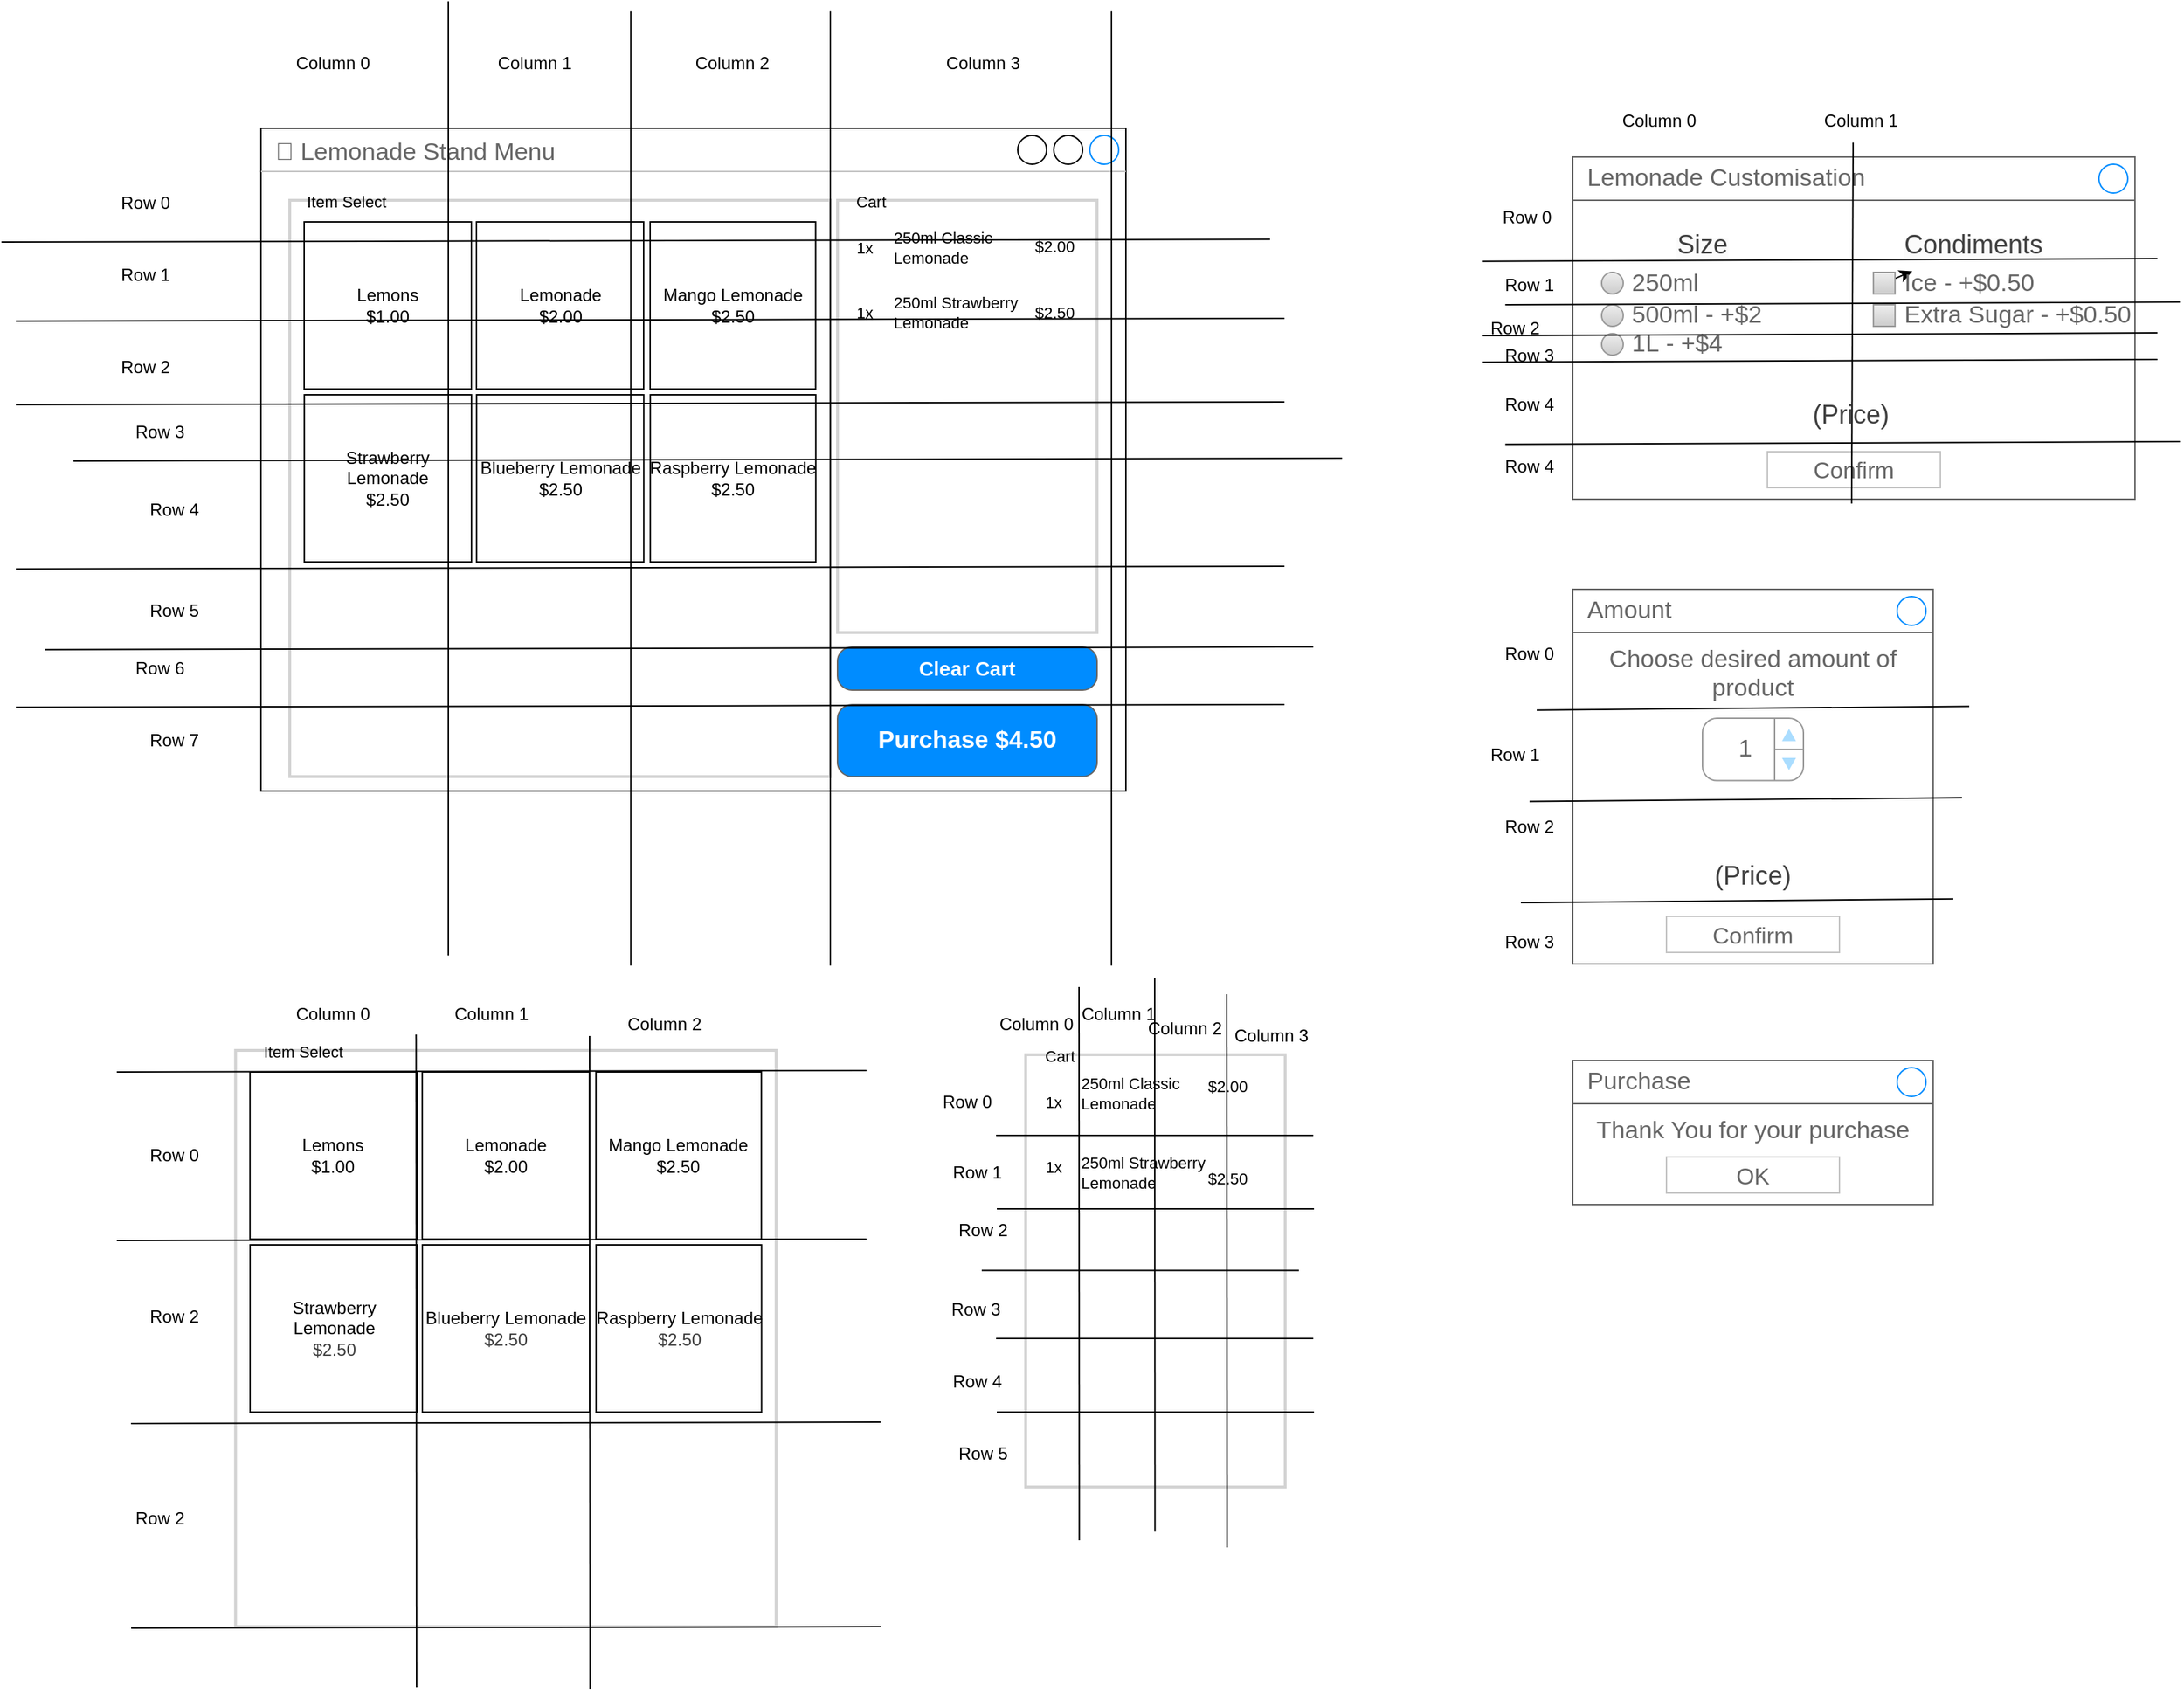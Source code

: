<mxfile>
    <diagram id="gGsw4H8kystXVpl7gZS2" name="Page-1">
        <mxGraphModel dx="2294" dy="1604" grid="1" gridSize="10" guides="1" tooltips="1" connect="1" arrows="1" fold="1" page="1" pageScale="1" pageWidth="850" pageHeight="1100" math="0" shadow="0">
            <root>
                <mxCell id="0"/>
                <mxCell id="1" parent="0"/>
                <mxCell id="2" value="🍋 Lemonade Stand Menu" style="strokeWidth=1;shadow=0;dashed=0;align=center;html=1;shape=mxgraph.mockup.containers.window;align=left;verticalAlign=top;spacingLeft=8;strokeColor2=#008cff;strokeColor3=#c4c4c4;fontColor=#666666;mainText=;fontSize=17;labelBackgroundColor=none;whiteSpace=wrap;" parent="1" vertex="1">
                    <mxGeometry x="50" y="50" width="600" height="460" as="geometry"/>
                </mxCell>
                <mxCell id="3" value="" style="rounded=0;whiteSpace=wrap;html=1;fillColor=none;strokeColor=#d3d3d3;strokeWidth=2;" parent="1" vertex="1">
                    <mxGeometry x="70" y="100" width="375" height="400" as="geometry"/>
                </mxCell>
                <mxCell id="4" value="" style="rounded=0;whiteSpace=wrap;html=1;fillColor=none;strokeColor=#d3d3d3;strokeWidth=2;" parent="1" vertex="1">
                    <mxGeometry x="450" y="100" width="180" height="300" as="geometry"/>
                </mxCell>
                <mxCell id="6" value="Purchase $4.50" style="strokeWidth=1;shadow=0;dashed=0;align=center;html=1;shape=mxgraph.mockup.buttons.button;strokeColor=#666666;fontColor=#ffffff;mainText=;buttonStyle=round;fontSize=17;fontStyle=1;fillColor=#008cff;whiteSpace=wrap;" parent="1" vertex="1">
                    <mxGeometry x="450" y="450" width="180" height="50" as="geometry"/>
                </mxCell>
                <mxCell id="25" value="250ml Classic Lemonade" style="text;html=1;align=left;verticalAlign=middle;whiteSpace=wrap;rounded=0;fontSize=11;" parent="1" vertex="1">
                    <mxGeometry x="487" y="118" width="90" height="30" as="geometry"/>
                </mxCell>
                <mxCell id="31" value="250ml Strawberry Lemonade" style="text;html=1;align=left;verticalAlign=middle;whiteSpace=wrap;rounded=0;fontSize=11;" parent="1" vertex="1">
                    <mxGeometry x="487" y="163" width="90" height="30" as="geometry"/>
                </mxCell>
                <mxCell id="40" value="$2.50" style="text;html=1;align=left;verticalAlign=middle;whiteSpace=wrap;rounded=0;fontSize=11;" parent="1" vertex="1">
                    <mxGeometry x="584.5" y="174" width="30" height="8" as="geometry"/>
                </mxCell>
                <mxCell id="41" value="$2.00" style="text;html=1;align=left;verticalAlign=middle;whiteSpace=wrap;rounded=0;fontSize=11;" parent="1" vertex="1">
                    <mxGeometry x="584.5" y="128" width="30" height="8" as="geometry"/>
                </mxCell>
                <mxCell id="46" value="1x" style="text;html=1;align=center;verticalAlign=middle;whiteSpace=wrap;rounded=0;fontSize=11;" parent="1" vertex="1">
                    <mxGeometry x="454" y="174" width="30" height="8" as="geometry"/>
                </mxCell>
                <mxCell id="48" value="1x" style="text;html=1;align=center;verticalAlign=middle;whiteSpace=wrap;rounded=0;fontSize=11;" parent="1" vertex="1">
                    <mxGeometry x="454" y="129" width="30" height="8" as="geometry"/>
                </mxCell>
                <mxCell id="50" value="Lemons&lt;div&gt;$1.00&lt;/div&gt;" style="whiteSpace=wrap;html=1;aspect=fixed;" parent="1" vertex="1">
                    <mxGeometry x="80" y="115" width="116" height="116" as="geometry"/>
                </mxCell>
                <mxCell id="53" value="&lt;div&gt;&lt;span style=&quot;background-color: transparent;&quot;&gt;Thank You for your purchase&lt;/span&gt;&lt;/div&gt;" style="strokeWidth=1;shadow=0;dashed=0;align=center;html=1;shape=mxgraph.mockup.containers.rrect;rSize=0;strokeColor=#666666;fontColor=#666666;fontSize=17;verticalAlign=top;whiteSpace=wrap;fillColor=#ffffff;spacingTop=32;" parent="1" vertex="1">
                    <mxGeometry x="960" y="697" width="250" height="100" as="geometry"/>
                </mxCell>
                <mxCell id="54" value="Purchase" style="strokeWidth=1;shadow=0;dashed=0;align=center;html=1;shape=mxgraph.mockup.containers.rrect;rSize=0;fontSize=17;fontColor=#666666;strokeColor=#666666;align=left;spacingLeft=8;fillColor=#ffffff;resizeWidth=1;whiteSpace=wrap;" parent="53" vertex="1">
                    <mxGeometry width="250" height="30" relative="1" as="geometry"/>
                </mxCell>
                <mxCell id="55" value="" style="shape=ellipse;strokeColor=#008cff;resizable=0;fillColor=none;html=1;" parent="54" vertex="1">
                    <mxGeometry x="1" y="0.5" width="20" height="20" relative="1" as="geometry">
                        <mxPoint x="-25" y="-10" as="offset"/>
                    </mxGeometry>
                </mxCell>
                <mxCell id="56" value="OK" style="strokeWidth=1;shadow=0;dashed=0;align=center;html=1;shape=mxgraph.mockup.containers.rrect;rSize=0;fontSize=16;fontColor=#666666;strokeColor=#c4c4c4;resizable=0;whiteSpace=wrap;fillColor=#ffffff;" parent="53" vertex="1">
                    <mxGeometry x="0.5" y="1" width="120" height="25" relative="1" as="geometry">
                        <mxPoint x="-60" y="-33" as="offset"/>
                    </mxGeometry>
                </mxCell>
                <mxCell id="57" value="Lemonade&lt;div&gt;$2.00&lt;/div&gt;" style="whiteSpace=wrap;html=1;aspect=fixed;" parent="1" vertex="1">
                    <mxGeometry x="199.5" y="115" width="116" height="116" as="geometry"/>
                </mxCell>
                <mxCell id="60" value="Mango Lemonade&lt;div&gt;$2.50&lt;/div&gt;" style="whiteSpace=wrap;html=1;aspect=fixed;" parent="1" vertex="1">
                    <mxGeometry x="320" y="115" width="114.78" height="116" as="geometry"/>
                </mxCell>
                <mxCell id="68" value="Clear Cart" style="strokeWidth=1;shadow=0;dashed=0;align=center;html=1;shape=mxgraph.mockup.buttons.button;strokeColor=#666666;fontColor=#ffffff;mainText=;buttonStyle=round;fontSize=14;fontStyle=1;fillColor=#008cff;whiteSpace=wrap;" parent="1" vertex="1">
                    <mxGeometry x="450" y="410" width="180" height="30" as="geometry"/>
                </mxCell>
                <mxCell id="72" value="&lt;div&gt;&lt;span style=&quot;background-color: transparent;&quot;&gt;Choose desired amount of product&lt;/span&gt;&lt;/div&gt;" style="strokeWidth=1;shadow=0;dashed=0;align=center;html=1;shape=mxgraph.mockup.containers.rrect;rSize=0;strokeColor=#666666;fontColor=#666666;fontSize=17;verticalAlign=top;whiteSpace=wrap;fillColor=#ffffff;spacingTop=32;" parent="1" vertex="1">
                    <mxGeometry x="960" y="370" width="250" height="260" as="geometry"/>
                </mxCell>
                <mxCell id="73" value="Amount" style="strokeWidth=1;shadow=0;dashed=0;align=center;html=1;shape=mxgraph.mockup.containers.rrect;rSize=0;fontSize=17;fontColor=#666666;strokeColor=#666666;align=left;spacingLeft=8;fillColor=#ffffff;resizeWidth=1;whiteSpace=wrap;" parent="72" vertex="1">
                    <mxGeometry width="250" height="30" relative="1" as="geometry"/>
                </mxCell>
                <mxCell id="74" value="" style="shape=ellipse;strokeColor=#008cff;resizable=0;fillColor=none;html=1;" parent="73" vertex="1">
                    <mxGeometry x="1" y="0.5" width="20" height="20" relative="1" as="geometry">
                        <mxPoint x="-25" y="-10" as="offset"/>
                    </mxGeometry>
                </mxCell>
                <mxCell id="75" value="Confirm" style="strokeWidth=1;shadow=0;dashed=0;align=center;html=1;shape=mxgraph.mockup.containers.rrect;rSize=0;fontSize=16;fontColor=#666666;strokeColor=#c4c4c4;resizable=0;whiteSpace=wrap;fillColor=#ffffff;" parent="72" vertex="1">
                    <mxGeometry x="0.5" y="1" width="120" height="25" relative="1" as="geometry">
                        <mxPoint x="-60" y="-33" as="offset"/>
                    </mxGeometry>
                </mxCell>
                <mxCell id="79" value="&lt;table cellpadding=&quot;0&quot; cellspacing=&quot;0&quot; style=&quot;width:100%;height:100%;&quot;&gt;&lt;tbody&gt;&lt;tr&gt;&lt;td style=&quot;width:85%&quot;&gt;1&lt;/td&gt;&lt;td style=&quot;width:15%&quot;&gt;&lt;/td&gt;&lt;/tr&gt;&lt;/tbody&gt;&lt;/table&gt;" style="strokeWidth=1;shadow=0;dashed=0;align=center;html=1;shape=mxgraph.mockup.forms.spinner;strokeColor=#999999;spinLayout=right;spinStyle=normal;adjStyle=triangle;fillColor=#aaddff;fontSize=17;fontColor=#666666;mainText=;html=1;overflow=fill;aspect=fixed;" parent="72" vertex="1">
                    <mxGeometry x="90" y="89.548" width="70" height="43.244" as="geometry"/>
                </mxCell>
                <mxCell id="236" value="" style="endArrow=none;html=1;" parent="72" edge="1">
                    <mxGeometry width="50" height="50" relative="1" as="geometry">
                        <mxPoint x="275" y="81.23" as="sourcePoint"/>
                        <mxPoint x="-25" y="83.844" as="targetPoint"/>
                    </mxGeometry>
                </mxCell>
                <mxCell id="237" value="" style="endArrow=none;html=1;" parent="72" edge="1">
                    <mxGeometry width="50" height="50" relative="1" as="geometry">
                        <mxPoint x="270" y="144.652" as="sourcePoint"/>
                        <mxPoint x="-30" y="147.266" as="targetPoint"/>
                    </mxGeometry>
                </mxCell>
                <mxCell id="268" value="&lt;span style=&quot;color: rgb(63, 63, 63); font-size: 18px;&quot;&gt;(Price)&lt;/span&gt;" style="text;whiteSpace=wrap;html=1;fontSize=12;align=center;verticalAlign=middle;" parent="72" vertex="1">
                    <mxGeometry x="82.88" y="180" width="84.24" height="37.5" as="geometry"/>
                </mxCell>
                <mxCell id="76" value="Item Select" style="text;html=1;align=left;verticalAlign=middle;whiteSpace=wrap;rounded=0;fontSize=11;" parent="1" vertex="1">
                    <mxGeometry x="80" y="97" width="59.5" height="8" as="geometry"/>
                </mxCell>
                <mxCell id="77" value="Cart" style="text;html=1;align=left;verticalAlign=middle;whiteSpace=wrap;rounded=0;fontSize=11;" parent="1" vertex="1">
                    <mxGeometry x="461" y="97" width="59.5" height="7" as="geometry"/>
                </mxCell>
                <mxCell id="116" value="" style="strokeWidth=1;shadow=0;dashed=0;align=center;html=1;shape=mxgraph.mockup.containers.rrect;rSize=0;strokeColor=#666666;fontColor=#666666;fontSize=17;verticalAlign=top;whiteSpace=wrap;fillColor=#ffffff;spacingTop=32;movable=1;resizable=1;rotatable=1;deletable=1;editable=1;locked=0;connectable=1;" parent="1" vertex="1">
                    <mxGeometry x="960" y="70" width="390" height="237.5" as="geometry"/>
                </mxCell>
                <mxCell id="117" value="Lemonade Customisation" style="strokeWidth=1;shadow=0;dashed=0;align=center;html=1;shape=mxgraph.mockup.containers.rrect;rSize=0;fontSize=17;fontColor=#666666;strokeColor=#666666;align=left;spacingLeft=8;fillColor=#ffffff;resizeWidth=1;whiteSpace=wrap;" parent="116" vertex="1">
                    <mxGeometry width="390" height="30" relative="1" as="geometry"/>
                </mxCell>
                <mxCell id="118" value="" style="shape=ellipse;strokeColor=#008cff;resizable=0;fillColor=none;html=1;" parent="117" vertex="1">
                    <mxGeometry x="1" y="0.5" width="20" height="20" relative="1" as="geometry">
                        <mxPoint x="-25" y="-10" as="offset"/>
                    </mxGeometry>
                </mxCell>
                <mxCell id="119" value="Confirm" style="strokeWidth=1;shadow=0;dashed=0;align=center;html=1;shape=mxgraph.mockup.containers.rrect;rSize=0;fontSize=16;fontColor=#666666;strokeColor=#c4c4c4;resizable=0;whiteSpace=wrap;fillColor=#ffffff;" parent="116" vertex="1">
                    <mxGeometry x="0.5" y="1" width="120" height="25" relative="1" as="geometry">
                        <mxPoint x="-60" y="-33" as="offset"/>
                    </mxGeometry>
                </mxCell>
                <mxCell id="121" value="&lt;span style=&quot;color: rgb(63, 63, 63); font-family: Helvetica; font-style: normal; font-variant-ligatures: normal; font-variant-caps: normal; font-weight: 400; letter-spacing: normal; orphans: 2; text-indent: 0px; text-transform: none; widows: 2; word-spacing: 0px; -webkit-text-stroke-width: 0px; white-space: normal; background-color: rgb(251, 251, 251); text-decoration-thickness: initial; text-decoration-style: initial; text-decoration-color: initial; float: none; display: inline !important;&quot;&gt;&lt;font style=&quot;font-size: 18px;&quot;&gt;Size&lt;/font&gt;&lt;/span&gt;" style="text;whiteSpace=wrap;html=1;fontSize=12;align=center;verticalAlign=middle;" parent="116" vertex="1">
                    <mxGeometry x="48.36" y="42.5" width="84.24" height="37.5" as="geometry"/>
                </mxCell>
                <mxCell id="122" value="&lt;span style=&quot;color: rgb(63, 63, 63); font-family: Helvetica; font-style: normal; font-variant-ligatures: normal; font-variant-caps: normal; font-weight: 400; letter-spacing: normal; orphans: 2; text-indent: 0px; text-transform: none; widows: 2; word-spacing: 0px; -webkit-text-stroke-width: 0px; white-space: normal; background-color: rgb(251, 251, 251); text-decoration-thickness: initial; text-decoration-style: initial; text-decoration-color: initial; float: none; display: inline !important;&quot;&gt;&lt;font style=&quot;font-size: 18px;&quot;&gt;Condiments&lt;/font&gt;&lt;/span&gt;" style="text;whiteSpace=wrap;html=1;fontSize=12;align=center;verticalAlign=middle;" parent="116" vertex="1">
                    <mxGeometry x="235.56" y="42.5" width="84.24" height="37.5" as="geometry"/>
                </mxCell>
                <mxCell id="123" value="250ml" style="shape=ellipse;fillColor=#eeeeee;strokeColor=#999999;gradientColor=#cccccc;html=1;align=left;spacingLeft=4;fontSize=17;fontColor=#666666;labelPosition=right;shadow=0;movable=1;resizable=1;rotatable=1;deletable=1;editable=1;locked=0;connectable=1;" parent="116" vertex="1">
                    <mxGeometry x="20" y="80" width="15" height="15" as="geometry"/>
                </mxCell>
                <mxCell id="124" value="500ml - +$2" style="shape=ellipse;fillColor=#eeeeee;strokeColor=#999999;gradientColor=#cccccc;html=1;align=left;spacingLeft=4;fontSize=17;fontColor=#666666;labelPosition=right;shadow=0;movable=1;resizable=1;rotatable=1;deletable=1;editable=1;locked=0;connectable=1;" parent="116" vertex="1">
                    <mxGeometry x="20" y="102.5" width="15" height="15" as="geometry"/>
                </mxCell>
                <mxCell id="125" value="1L&amp;nbsp;&lt;span style=&quot;color: rgb(102, 102, 102);&quot;&gt;- +$4&lt;/span&gt;" style="shape=ellipse;fillColor=#eeeeee;strokeColor=#999999;gradientColor=#cccccc;html=1;align=left;spacingLeft=4;fontSize=17;fontColor=#666666;labelPosition=right;shadow=0;movable=1;resizable=1;rotatable=1;deletable=1;editable=1;locked=0;connectable=1;" parent="116" vertex="1">
                    <mxGeometry x="20" y="122.5" width="15" height="15" as="geometry"/>
                </mxCell>
                <mxCell id="245" value="" style="edgeStyle=none;html=1;" parent="116" source="126" target="122" edge="1">
                    <mxGeometry relative="1" as="geometry"/>
                </mxCell>
                <mxCell id="126" value="Ice - +$0.50" style="strokeWidth=1;shadow=0;dashed=0;align=center;html=1;shape=mxgraph.mockup.forms.rrect;rSize=0;fillColor=#eeeeee;strokeColor=#999999;gradientColor=#cccccc;align=left;spacingLeft=4;fontSize=17;fontColor=#666666;labelPosition=right;movable=1;resizable=1;rotatable=1;deletable=1;editable=1;locked=0;connectable=1;" parent="116" vertex="1">
                    <mxGeometry x="208.56" y="80" width="15" height="15" as="geometry"/>
                </mxCell>
                <mxCell id="127" value="Extra&amp;nbsp;&lt;span style=&quot;background-color: transparent;&quot;&gt;Sugar - +$0.50&lt;/span&gt;" style="strokeWidth=1;shadow=0;dashed=0;align=center;html=1;shape=mxgraph.mockup.forms.rrect;rSize=0;fillColor=#eeeeee;strokeColor=#999999;gradientColor=#cccccc;align=left;spacingLeft=4;fontSize=17;fontColor=#666666;labelPosition=right;movable=1;resizable=1;rotatable=1;deletable=1;editable=1;locked=0;connectable=1;" parent="116" vertex="1">
                    <mxGeometry x="208.56" y="102.5" width="15" height="15" as="geometry"/>
                </mxCell>
                <mxCell id="219" value="" style="endArrow=none;html=1;" parent="116" edge="1">
                    <mxGeometry width="50" height="50" relative="1" as="geometry">
                        <mxPoint x="405.6" y="70.5" as="sourcePoint"/>
                        <mxPoint x="-62.4" y="72.38" as="targetPoint"/>
                    </mxGeometry>
                </mxCell>
                <mxCell id="220" value="" style="endArrow=none;html=1;" parent="116" edge="1">
                    <mxGeometry width="50" height="50" relative="1" as="geometry">
                        <mxPoint x="421.2" y="100.62" as="sourcePoint"/>
                        <mxPoint x="-46.8" y="102.5" as="targetPoint"/>
                    </mxGeometry>
                </mxCell>
                <mxCell id="221" value="" style="endArrow=none;html=1;" parent="116" edge="1">
                    <mxGeometry width="50" height="50" relative="1" as="geometry">
                        <mxPoint x="405.6" y="122.06" as="sourcePoint"/>
                        <mxPoint x="-62.4" y="123.94" as="targetPoint"/>
                    </mxGeometry>
                </mxCell>
                <mxCell id="222" value="" style="endArrow=none;html=1;" parent="116" edge="1">
                    <mxGeometry width="50" height="50" relative="1" as="geometry">
                        <mxPoint x="405.6" y="140.5" as="sourcePoint"/>
                        <mxPoint x="-62.4" y="142.38" as="targetPoint"/>
                    </mxGeometry>
                </mxCell>
                <mxCell id="223" value="" style="endArrow=none;html=1;" parent="116" edge="1">
                    <mxGeometry width="50" height="50" relative="1" as="geometry">
                        <mxPoint x="194.485" y="-10" as="sourcePoint"/>
                        <mxPoint x="193.44" y="240.5" as="targetPoint"/>
                    </mxGeometry>
                </mxCell>
                <mxCell id="241" value="&lt;span style=&quot;color: rgb(63, 63, 63); font-size: 18px;&quot;&gt;(Price)&lt;/span&gt;" style="text;whiteSpace=wrap;html=1;fontSize=12;align=center;verticalAlign=middle;" parent="116" vertex="1">
                    <mxGeometry x="151.32" y="160" width="84.24" height="37.5" as="geometry"/>
                </mxCell>
                <mxCell id="243" value="" style="endArrow=none;html=1;" parent="116" edge="1">
                    <mxGeometry width="50" height="50" relative="1" as="geometry">
                        <mxPoint x="421.2" y="197.5" as="sourcePoint"/>
                        <mxPoint x="-46.8" y="199.38" as="targetPoint"/>
                    </mxGeometry>
                </mxCell>
                <mxCell id="138" value="&lt;span style=&quot;color: rgb(0, 0, 0);&quot;&gt;Strawberry Lemonade&lt;/span&gt;&lt;div&gt;&lt;span style=&quot;color: rgb(0, 0, 0);&quot;&gt;$2.50&lt;/span&gt;&lt;/div&gt;" style="whiteSpace=wrap;html=1;aspect=fixed;" parent="1" vertex="1">
                    <mxGeometry x="80.11" y="235" width="116" height="116" as="geometry"/>
                </mxCell>
                <mxCell id="139" value="&lt;span style=&quot;color: rgb(0, 0, 0);&quot;&gt;Blueberry Lemonade&lt;/span&gt;&lt;div&gt;&lt;span style=&quot;color: rgb(0, 0, 0);&quot;&gt;$2.50&lt;/span&gt;&lt;/div&gt;" style="whiteSpace=wrap;html=1;aspect=fixed;" parent="1" vertex="1">
                    <mxGeometry x="199.61" y="235" width="116" height="116" as="geometry"/>
                </mxCell>
                <mxCell id="140" value="&lt;span style=&quot;color: rgb(0, 0, 0);&quot;&gt;Raspberry&amp;nbsp;&lt;/span&gt;&lt;span style=&quot;background-color: transparent;&quot;&gt;Lemonade&lt;/span&gt;&lt;div&gt;&lt;span style=&quot;background-color: transparent;&quot;&gt;$2.50&lt;/span&gt;&lt;/div&gt;" style="whiteSpace=wrap;html=1;aspect=fixed;" parent="1" vertex="1">
                    <mxGeometry x="320.11" y="235" width="114.78" height="116" as="geometry"/>
                </mxCell>
                <mxCell id="135" value="" style="endArrow=none;html=1;" parent="1" edge="1">
                    <mxGeometry width="50" height="50" relative="1" as="geometry">
                        <mxPoint x="306.61" y="631.12" as="sourcePoint"/>
                        <mxPoint x="306.61" y="-31.12" as="targetPoint"/>
                    </mxGeometry>
                </mxCell>
                <mxCell id="141" value="" style="endArrow=none;html=1;" parent="1" edge="1">
                    <mxGeometry width="50" height="50" relative="1" as="geometry">
                        <mxPoint x="180" y="624.12" as="sourcePoint"/>
                        <mxPoint x="180" y="-38.12" as="targetPoint"/>
                    </mxGeometry>
                </mxCell>
                <mxCell id="142" value="" style="endArrow=none;html=1;" parent="1" edge="1">
                    <mxGeometry width="50" height="50" relative="1" as="geometry">
                        <mxPoint x="445" y="631.12" as="sourcePoint"/>
                        <mxPoint x="445" y="-31.12" as="targetPoint"/>
                    </mxGeometry>
                </mxCell>
                <mxCell id="144" value="Column 0" style="text;html=1;align=center;verticalAlign=middle;whiteSpace=wrap;rounded=0;" parent="1" vertex="1">
                    <mxGeometry x="70" y="-10" width="60" height="30" as="geometry"/>
                </mxCell>
                <mxCell id="145" value="Column 1" style="text;html=1;align=center;verticalAlign=middle;whiteSpace=wrap;rounded=0;" parent="1" vertex="1">
                    <mxGeometry x="210" y="-10" width="60" height="30" as="geometry"/>
                </mxCell>
                <mxCell id="146" value="Column 2" style="text;html=1;align=center;verticalAlign=middle;whiteSpace=wrap;rounded=0;" parent="1" vertex="1">
                    <mxGeometry x="347.39" y="-10" width="60" height="30" as="geometry"/>
                </mxCell>
                <mxCell id="147" value="Column 3" style="text;html=1;align=center;verticalAlign=middle;whiteSpace=wrap;rounded=0;" parent="1" vertex="1">
                    <mxGeometry x="520.5" y="-10" width="60" height="30" as="geometry"/>
                </mxCell>
                <mxCell id="148" value="" style="endArrow=none;html=1;" parent="1" edge="1">
                    <mxGeometry width="50" height="50" relative="1" as="geometry">
                        <mxPoint x="640" y="631.12" as="sourcePoint"/>
                        <mxPoint x="640" y="-31.12" as="targetPoint"/>
                    </mxGeometry>
                </mxCell>
                <mxCell id="149" value="" style="endArrow=none;html=1;" parent="1" edge="1">
                    <mxGeometry width="50" height="50" relative="1" as="geometry">
                        <mxPoint x="800" y="279.06" as="sourcePoint"/>
                        <mxPoint x="-80" y="280.94" as="targetPoint"/>
                    </mxGeometry>
                </mxCell>
                <mxCell id="150" value="" style="endArrow=none;html=1;" parent="1" edge="1">
                    <mxGeometry width="50" height="50" relative="1" as="geometry">
                        <mxPoint x="780" y="410" as="sourcePoint"/>
                        <mxPoint x="-100" y="411.88" as="targetPoint"/>
                    </mxGeometry>
                </mxCell>
                <mxCell id="151" value="" style="endArrow=none;html=1;" parent="1" edge="1">
                    <mxGeometry width="50" height="50" relative="1" as="geometry">
                        <mxPoint x="760" y="182" as="sourcePoint"/>
                        <mxPoint x="-120" y="183.88" as="targetPoint"/>
                    </mxGeometry>
                </mxCell>
                <mxCell id="152" value="" style="endArrow=none;html=1;" parent="1" edge="1">
                    <mxGeometry width="50" height="50" relative="1" as="geometry">
                        <mxPoint x="760" y="450" as="sourcePoint"/>
                        <mxPoint x="-120" y="451.88" as="targetPoint"/>
                    </mxGeometry>
                </mxCell>
                <mxCell id="153" value="" style="endArrow=none;html=1;" parent="1" edge="1">
                    <mxGeometry width="50" height="50" relative="1" as="geometry">
                        <mxPoint x="760" y="354" as="sourcePoint"/>
                        <mxPoint x="-120" y="355.88" as="targetPoint"/>
                    </mxGeometry>
                </mxCell>
                <mxCell id="154" value="" style="endArrow=none;html=1;" parent="1" edge="1">
                    <mxGeometry width="50" height="50" relative="1" as="geometry">
                        <mxPoint x="760" y="240" as="sourcePoint"/>
                        <mxPoint x="-120" y="241.88" as="targetPoint"/>
                    </mxGeometry>
                </mxCell>
                <mxCell id="155" value="" style="endArrow=none;html=1;" parent="1" edge="1">
                    <mxGeometry width="50" height="50" relative="1" as="geometry">
                        <mxPoint x="750" y="127.12" as="sourcePoint"/>
                        <mxPoint x="-130" y="129.0" as="targetPoint"/>
                    </mxGeometry>
                </mxCell>
                <mxCell id="156" value="Row 0" style="text;html=1;align=center;verticalAlign=middle;whiteSpace=wrap;rounded=0;" parent="1" vertex="1">
                    <mxGeometry x="-60" y="87" width="60" height="30" as="geometry"/>
                </mxCell>
                <mxCell id="157" value="Row 1" style="text;html=1;align=center;verticalAlign=middle;whiteSpace=wrap;rounded=0;" parent="1" vertex="1">
                    <mxGeometry x="-60" y="137" width="60" height="30" as="geometry"/>
                </mxCell>
                <mxCell id="158" value="Row 2" style="text;html=1;align=center;verticalAlign=middle;whiteSpace=wrap;rounded=0;" parent="1" vertex="1">
                    <mxGeometry x="-60" y="201" width="60" height="30" as="geometry"/>
                </mxCell>
                <mxCell id="159" value="Row 3" style="text;html=1;align=center;verticalAlign=middle;whiteSpace=wrap;rounded=0;" parent="1" vertex="1">
                    <mxGeometry x="-50" y="245.5" width="60" height="30" as="geometry"/>
                </mxCell>
                <mxCell id="160" value="Row 4" style="text;html=1;align=center;verticalAlign=middle;whiteSpace=wrap;rounded=0;" parent="1" vertex="1">
                    <mxGeometry x="-40" y="300" width="60" height="30" as="geometry"/>
                </mxCell>
                <mxCell id="161" value="Row 5" style="text;html=1;align=center;verticalAlign=middle;whiteSpace=wrap;rounded=0;" parent="1" vertex="1">
                    <mxGeometry x="-40" y="370" width="60" height="30" as="geometry"/>
                </mxCell>
                <mxCell id="162" value="Row 6" style="text;html=1;align=center;verticalAlign=middle;whiteSpace=wrap;rounded=0;" parent="1" vertex="1">
                    <mxGeometry x="-50" y="410" width="60" height="30" as="geometry"/>
                </mxCell>
                <mxCell id="163" value="Row 7" style="text;html=1;align=center;verticalAlign=middle;whiteSpace=wrap;rounded=0;" parent="1" vertex="1">
                    <mxGeometry x="-40" y="460" width="60" height="30" as="geometry"/>
                </mxCell>
                <mxCell id="165" value="" style="rounded=0;whiteSpace=wrap;html=1;fillColor=none;strokeColor=#d3d3d3;strokeWidth=2;" parent="1" vertex="1">
                    <mxGeometry x="32.39" y="690" width="375" height="400" as="geometry"/>
                </mxCell>
                <mxCell id="166" value="Lemons&lt;div&gt;$1.00&lt;/div&gt;" style="whiteSpace=wrap;html=1;aspect=fixed;" parent="1" vertex="1">
                    <mxGeometry x="42.39" y="705" width="116" height="116" as="geometry"/>
                </mxCell>
                <mxCell id="167" value="Lemonade&lt;div&gt;$2.00&lt;/div&gt;" style="whiteSpace=wrap;html=1;aspect=fixed;" parent="1" vertex="1">
                    <mxGeometry x="161.89" y="705" width="116" height="116" as="geometry"/>
                </mxCell>
                <mxCell id="168" value="Mango Lemonade&lt;div&gt;$2.50&lt;/div&gt;" style="whiteSpace=wrap;html=1;aspect=fixed;" parent="1" vertex="1">
                    <mxGeometry x="282.39" y="705" width="114.78" height="116" as="geometry"/>
                </mxCell>
                <mxCell id="169" value="&lt;span style=&quot;color: rgb(0, 0, 0);&quot;&gt;Strawberry Lemonade&lt;/span&gt;&lt;div&gt;&lt;span style=&quot;color: rgb(0, 0, 0);&quot;&gt;&lt;span style=&quot;color: rgb(63, 63, 63);&quot;&gt;$2.50&lt;/span&gt;&lt;/span&gt;&lt;/div&gt;" style="whiteSpace=wrap;html=1;aspect=fixed;" parent="1" vertex="1">
                    <mxGeometry x="42.5" y="825" width="116" height="116" as="geometry"/>
                </mxCell>
                <mxCell id="170" value="&lt;span style=&quot;color: rgb(0, 0, 0);&quot;&gt;Blueberry Lemonade&lt;/span&gt;&lt;div&gt;&lt;span style=&quot;color: rgb(0, 0, 0);&quot;&gt;&lt;span style=&quot;color: rgb(63, 63, 63);&quot;&gt;$2.50&lt;/span&gt;&lt;/span&gt;&lt;/div&gt;" style="whiteSpace=wrap;html=1;aspect=fixed;" parent="1" vertex="1">
                    <mxGeometry x="162" y="825" width="116" height="116" as="geometry"/>
                </mxCell>
                <mxCell id="171" value="&lt;span style=&quot;color: rgb(0, 0, 0);&quot;&gt;Raspberry&amp;nbsp;&lt;/span&gt;&lt;span style=&quot;background-color: transparent;&quot;&gt;Lemonade&lt;/span&gt;&lt;div&gt;&lt;span style=&quot;color: rgb(63, 63, 63);&quot;&gt;$2.50&lt;/span&gt;&lt;span style=&quot;background-color: transparent;&quot;&gt;&lt;/span&gt;&lt;/div&gt;" style="whiteSpace=wrap;html=1;aspect=fixed;" parent="1" vertex="1">
                    <mxGeometry x="282.5" y="825" width="114.78" height="116" as="geometry"/>
                </mxCell>
                <mxCell id="172" value="Item Select" style="text;html=1;align=left;verticalAlign=middle;whiteSpace=wrap;rounded=0;fontSize=11;" parent="1" vertex="1">
                    <mxGeometry x="50.39" y="687" width="59.5" height="8" as="geometry"/>
                </mxCell>
                <mxCell id="177" value="" style="endArrow=none;html=1;" parent="1" edge="1">
                    <mxGeometry width="50" height="50" relative="1" as="geometry">
                        <mxPoint x="470" y="821" as="sourcePoint"/>
                        <mxPoint x="-50" y="822" as="targetPoint"/>
                    </mxGeometry>
                </mxCell>
                <mxCell id="179" value="" style="endArrow=none;html=1;" parent="1" edge="1">
                    <mxGeometry width="50" height="50" relative="1" as="geometry">
                        <mxPoint x="479.89" y="948" as="sourcePoint"/>
                        <mxPoint x="-40.11" y="949" as="targetPoint"/>
                    </mxGeometry>
                </mxCell>
                <mxCell id="180" value="" style="endArrow=none;html=1;" parent="1" edge="1">
                    <mxGeometry width="50" height="50" relative="1" as="geometry">
                        <mxPoint x="470" y="704" as="sourcePoint"/>
                        <mxPoint x="-50" y="705" as="targetPoint"/>
                    </mxGeometry>
                </mxCell>
                <mxCell id="181" value="" style="endArrow=none;html=1;" parent="1" edge="1">
                    <mxGeometry width="50" height="50" relative="1" as="geometry">
                        <mxPoint x="480" y="1090" as="sourcePoint"/>
                        <mxPoint x="-40" y="1091" as="targetPoint"/>
                    </mxGeometry>
                </mxCell>
                <mxCell id="182" value="Row 0" style="text;html=1;align=center;verticalAlign=middle;whiteSpace=wrap;rounded=0;" parent="1" vertex="1">
                    <mxGeometry x="-40" y="748" width="60" height="30" as="geometry"/>
                </mxCell>
                <mxCell id="183" value="Row 2" style="text;html=1;align=center;verticalAlign=middle;whiteSpace=wrap;rounded=0;" parent="1" vertex="1">
                    <mxGeometry x="-40" y="860" width="60" height="30" as="geometry"/>
                </mxCell>
                <mxCell id="184" value="Row 2" style="text;html=1;align=center;verticalAlign=middle;whiteSpace=wrap;rounded=0;" parent="1" vertex="1">
                    <mxGeometry x="-50" y="1000" width="60" height="30" as="geometry"/>
                </mxCell>
                <mxCell id="185" value="" style="rounded=0;whiteSpace=wrap;html=1;fillColor=none;strokeColor=#d3d3d3;strokeWidth=2;" parent="1" vertex="1">
                    <mxGeometry x="580.5" y="693" width="180" height="300" as="geometry"/>
                </mxCell>
                <mxCell id="186" value="250ml Classic Lemonade" style="text;html=1;align=left;verticalAlign=middle;whiteSpace=wrap;rounded=0;fontSize=11;" parent="1" vertex="1">
                    <mxGeometry x="616.5" y="705" width="90" height="30" as="geometry"/>
                </mxCell>
                <mxCell id="187" value="250ml Strawberry Lemonade" style="text;html=1;align=left;verticalAlign=middle;whiteSpace=wrap;rounded=0;fontSize=11;" parent="1" vertex="1">
                    <mxGeometry x="616.5" y="760" width="90" height="30" as="geometry"/>
                </mxCell>
                <mxCell id="188" value="$2.50" style="text;html=1;align=left;verticalAlign=middle;whiteSpace=wrap;rounded=0;fontSize=11;" parent="1" vertex="1">
                    <mxGeometry x="704.5" y="775" width="30" height="8" as="geometry"/>
                </mxCell>
                <mxCell id="189" value="$2.00" style="text;html=1;align=left;verticalAlign=middle;whiteSpace=wrap;rounded=0;fontSize=11;" parent="1" vertex="1">
                    <mxGeometry x="704.5" y="711" width="30" height="8" as="geometry"/>
                </mxCell>
                <mxCell id="190" value="1x" style="text;html=1;align=center;verticalAlign=middle;whiteSpace=wrap;rounded=0;fontSize=11;" parent="1" vertex="1">
                    <mxGeometry x="584.5" y="767" width="30" height="8" as="geometry"/>
                </mxCell>
                <mxCell id="191" value="1x" style="text;html=1;align=center;verticalAlign=middle;whiteSpace=wrap;rounded=0;fontSize=11;" parent="1" vertex="1">
                    <mxGeometry x="584.5" y="722" width="30" height="8" as="geometry"/>
                </mxCell>
                <mxCell id="192" value="Cart" style="text;html=1;align=left;verticalAlign=middle;whiteSpace=wrap;rounded=0;fontSize=11;" parent="1" vertex="1">
                    <mxGeometry x="591.5" y="690" width="59.5" height="7" as="geometry"/>
                </mxCell>
                <mxCell id="194" value="" style="endArrow=none;html=1;" parent="1" edge="1">
                    <mxGeometry width="50" height="50" relative="1" as="geometry">
                        <mxPoint x="780" y="749" as="sourcePoint"/>
                        <mxPoint x="560" y="749" as="targetPoint"/>
                    </mxGeometry>
                </mxCell>
                <mxCell id="195" value="" style="endArrow=none;html=1;" parent="1" edge="1">
                    <mxGeometry width="50" height="50" relative="1" as="geometry">
                        <mxPoint x="780.5" y="800" as="sourcePoint"/>
                        <mxPoint x="560.5" y="800" as="targetPoint"/>
                    </mxGeometry>
                </mxCell>
                <mxCell id="197" value="" style="endArrow=none;html=1;" parent="1" edge="1">
                    <mxGeometry width="50" height="50" relative="1" as="geometry">
                        <mxPoint x="770" y="842.7" as="sourcePoint"/>
                        <mxPoint x="550" y="842.7" as="targetPoint"/>
                    </mxGeometry>
                </mxCell>
                <mxCell id="198" value="" style="endArrow=none;html=1;" parent="1" edge="1">
                    <mxGeometry width="50" height="50" relative="1" as="geometry">
                        <mxPoint x="780" y="890" as="sourcePoint"/>
                        <mxPoint x="560" y="890" as="targetPoint"/>
                    </mxGeometry>
                </mxCell>
                <mxCell id="199" value="" style="endArrow=none;html=1;" parent="1" edge="1">
                    <mxGeometry width="50" height="50" relative="1" as="geometry">
                        <mxPoint x="780.5" y="941" as="sourcePoint"/>
                        <mxPoint x="560.5" y="941" as="targetPoint"/>
                    </mxGeometry>
                </mxCell>
                <mxCell id="200" value="Row 0" style="text;html=1;align=center;verticalAlign=middle;whiteSpace=wrap;rounded=0;" parent="1" vertex="1">
                    <mxGeometry x="510" y="711" width="60" height="30" as="geometry"/>
                </mxCell>
                <mxCell id="201" value="Row 1" style="text;html=1;align=center;verticalAlign=middle;whiteSpace=wrap;rounded=0;" parent="1" vertex="1">
                    <mxGeometry x="517" y="760" width="60" height="30" as="geometry"/>
                </mxCell>
                <mxCell id="202" value="Row 2" style="text;html=1;align=center;verticalAlign=middle;whiteSpace=wrap;rounded=0;" parent="1" vertex="1">
                    <mxGeometry x="520.5" y="805" width="60" height="20" as="geometry"/>
                </mxCell>
                <mxCell id="204" value="Row 3" style="text;html=1;align=center;verticalAlign=middle;whiteSpace=wrap;rounded=0;" parent="1" vertex="1">
                    <mxGeometry x="516" y="860" width="60" height="20" as="geometry"/>
                </mxCell>
                <mxCell id="205" value="Row 4" style="text;html=1;align=center;verticalAlign=middle;whiteSpace=wrap;rounded=0;" parent="1" vertex="1">
                    <mxGeometry x="517" y="910" width="60" height="20" as="geometry"/>
                </mxCell>
                <mxCell id="206" value="Row 5" style="text;html=1;align=center;verticalAlign=middle;whiteSpace=wrap;rounded=0;" parent="1" vertex="1">
                    <mxGeometry x="520.5" y="960" width="60" height="20" as="geometry"/>
                </mxCell>
                <mxCell id="207" value="" style="endArrow=none;html=1;" parent="1" edge="1">
                    <mxGeometry width="50" height="50" relative="1" as="geometry">
                        <mxPoint x="670" y="640" as="sourcePoint"/>
                        <mxPoint x="670.2" y="1024" as="targetPoint"/>
                    </mxGeometry>
                </mxCell>
                <mxCell id="208" value="" style="endArrow=none;html=1;" parent="1" edge="1">
                    <mxGeometry width="50" height="50" relative="1" as="geometry">
                        <mxPoint x="617.5" y="646" as="sourcePoint"/>
                        <mxPoint x="617.7" y="1030" as="targetPoint"/>
                    </mxGeometry>
                </mxCell>
                <mxCell id="209" value="" style="endArrow=none;html=1;" parent="1" edge="1">
                    <mxGeometry width="50" height="50" relative="1" as="geometry">
                        <mxPoint x="720" y="651" as="sourcePoint"/>
                        <mxPoint x="720.2" y="1035" as="targetPoint"/>
                    </mxGeometry>
                </mxCell>
                <mxCell id="210" value="Column 0" style="text;html=1;align=center;verticalAlign=middle;whiteSpace=wrap;rounded=0;" parent="1" vertex="1">
                    <mxGeometry x="557.5" y="657" width="60" height="30" as="geometry"/>
                </mxCell>
                <mxCell id="211" value="Column 1" style="text;html=1;align=center;verticalAlign=middle;whiteSpace=wrap;rounded=0;" parent="1" vertex="1">
                    <mxGeometry x="614.5" y="650" width="60" height="30" as="geometry"/>
                </mxCell>
                <mxCell id="212" value="Column 2" style="text;html=1;align=center;verticalAlign=middle;whiteSpace=wrap;rounded=0;" parent="1" vertex="1">
                    <mxGeometry x="660.5" y="660" width="60" height="30" as="geometry"/>
                </mxCell>
                <mxCell id="213" value="Column 3" style="text;html=1;align=center;verticalAlign=middle;whiteSpace=wrap;rounded=0;" parent="1" vertex="1">
                    <mxGeometry x="720.5" y="665" width="60" height="30" as="geometry"/>
                </mxCell>
                <mxCell id="214" value="" style="endArrow=none;html=1;" parent="1" edge="1">
                    <mxGeometry width="50" height="50" relative="1" as="geometry">
                        <mxPoint x="157.67" y="679" as="sourcePoint"/>
                        <mxPoint x="158" y="1132" as="targetPoint"/>
                    </mxGeometry>
                </mxCell>
                <mxCell id="215" value="" style="endArrow=none;html=1;" parent="1" edge="1">
                    <mxGeometry width="50" height="50" relative="1" as="geometry">
                        <mxPoint x="278" y="680" as="sourcePoint"/>
                        <mxPoint x="278.33" y="1133" as="targetPoint"/>
                    </mxGeometry>
                </mxCell>
                <mxCell id="216" value="Column 0" style="text;html=1;align=center;verticalAlign=middle;whiteSpace=wrap;rounded=0;" parent="1" vertex="1">
                    <mxGeometry x="70" y="650" width="60" height="30" as="geometry"/>
                </mxCell>
                <mxCell id="217" value="Column 1" style="text;html=1;align=center;verticalAlign=middle;whiteSpace=wrap;rounded=0;" parent="1" vertex="1">
                    <mxGeometry x="180" y="650" width="60" height="30" as="geometry"/>
                </mxCell>
                <mxCell id="218" value="Column 2" style="text;html=1;align=center;verticalAlign=middle;whiteSpace=wrap;rounded=0;" parent="1" vertex="1">
                    <mxGeometry x="300" y="657" width="60" height="30" as="geometry"/>
                </mxCell>
                <mxCell id="224" value="Column 1" style="text;html=1;align=center;verticalAlign=middle;whiteSpace=wrap;rounded=0;" parent="1" vertex="1">
                    <mxGeometry x="1130" y="30" width="60" height="30" as="geometry"/>
                </mxCell>
                <mxCell id="225" value="Column 0" style="text;html=1;align=center;verticalAlign=middle;whiteSpace=wrap;rounded=0;" parent="1" vertex="1">
                    <mxGeometry x="990" y="30" width="60" height="30" as="geometry"/>
                </mxCell>
                <mxCell id="226" value="Row 0&amp;nbsp;" style="text;html=1;align=center;verticalAlign=middle;whiteSpace=wrap;rounded=0;" parent="1" vertex="1">
                    <mxGeometry x="900" y="97" width="60" height="30" as="geometry"/>
                </mxCell>
                <mxCell id="227" value="Row 1" style="text;html=1;align=center;verticalAlign=middle;whiteSpace=wrap;rounded=0;" parent="1" vertex="1">
                    <mxGeometry x="900" y="144" width="60" height="30" as="geometry"/>
                </mxCell>
                <mxCell id="228" value="Row 2" style="text;html=1;align=center;verticalAlign=middle;whiteSpace=wrap;rounded=0;" parent="1" vertex="1">
                    <mxGeometry x="890" y="174" width="60" height="30" as="geometry"/>
                </mxCell>
                <mxCell id="229" value="Row 3" style="text;html=1;align=center;verticalAlign=middle;whiteSpace=wrap;rounded=0;" parent="1" vertex="1">
                    <mxGeometry x="900" y="193" width="60" height="30" as="geometry"/>
                </mxCell>
                <mxCell id="233" value="Row 4" style="text;html=1;align=center;verticalAlign=middle;whiteSpace=wrap;rounded=0;" parent="1" vertex="1">
                    <mxGeometry x="900" y="226.5" width="60" height="30" as="geometry"/>
                </mxCell>
                <mxCell id="238" value="Row 0" style="text;html=1;align=center;verticalAlign=middle;whiteSpace=wrap;rounded=0;" parent="1" vertex="1">
                    <mxGeometry x="900" y="400" width="60" height="30" as="geometry"/>
                </mxCell>
                <mxCell id="239" value="Row 1" style="text;html=1;align=center;verticalAlign=middle;whiteSpace=wrap;rounded=0;" parent="1" vertex="1">
                    <mxGeometry x="890" y="470" width="60" height="30" as="geometry"/>
                </mxCell>
                <mxCell id="240" value="Row 2" style="text;html=1;align=center;verticalAlign=middle;whiteSpace=wrap;rounded=0;" parent="1" vertex="1">
                    <mxGeometry x="900" y="520" width="60" height="30" as="geometry"/>
                </mxCell>
                <mxCell id="247" value="Row 4" style="text;html=1;align=center;verticalAlign=middle;whiteSpace=wrap;rounded=0;" parent="1" vertex="1">
                    <mxGeometry x="900" y="270" width="60" height="30" as="geometry"/>
                </mxCell>
                <mxCell id="269" value="" style="endArrow=none;html=1;" parent="1" edge="1">
                    <mxGeometry width="50" height="50" relative="1" as="geometry">
                        <mxPoint x="1224" y="584.882" as="sourcePoint"/>
                        <mxPoint x="924" y="587.496" as="targetPoint"/>
                    </mxGeometry>
                </mxCell>
                <mxCell id="270" value="Row 3" style="text;html=1;align=center;verticalAlign=middle;whiteSpace=wrap;rounded=0;" parent="1" vertex="1">
                    <mxGeometry x="900" y="600" width="60" height="30" as="geometry"/>
                </mxCell>
            </root>
        </mxGraphModel>
    </diagram>
</mxfile>
